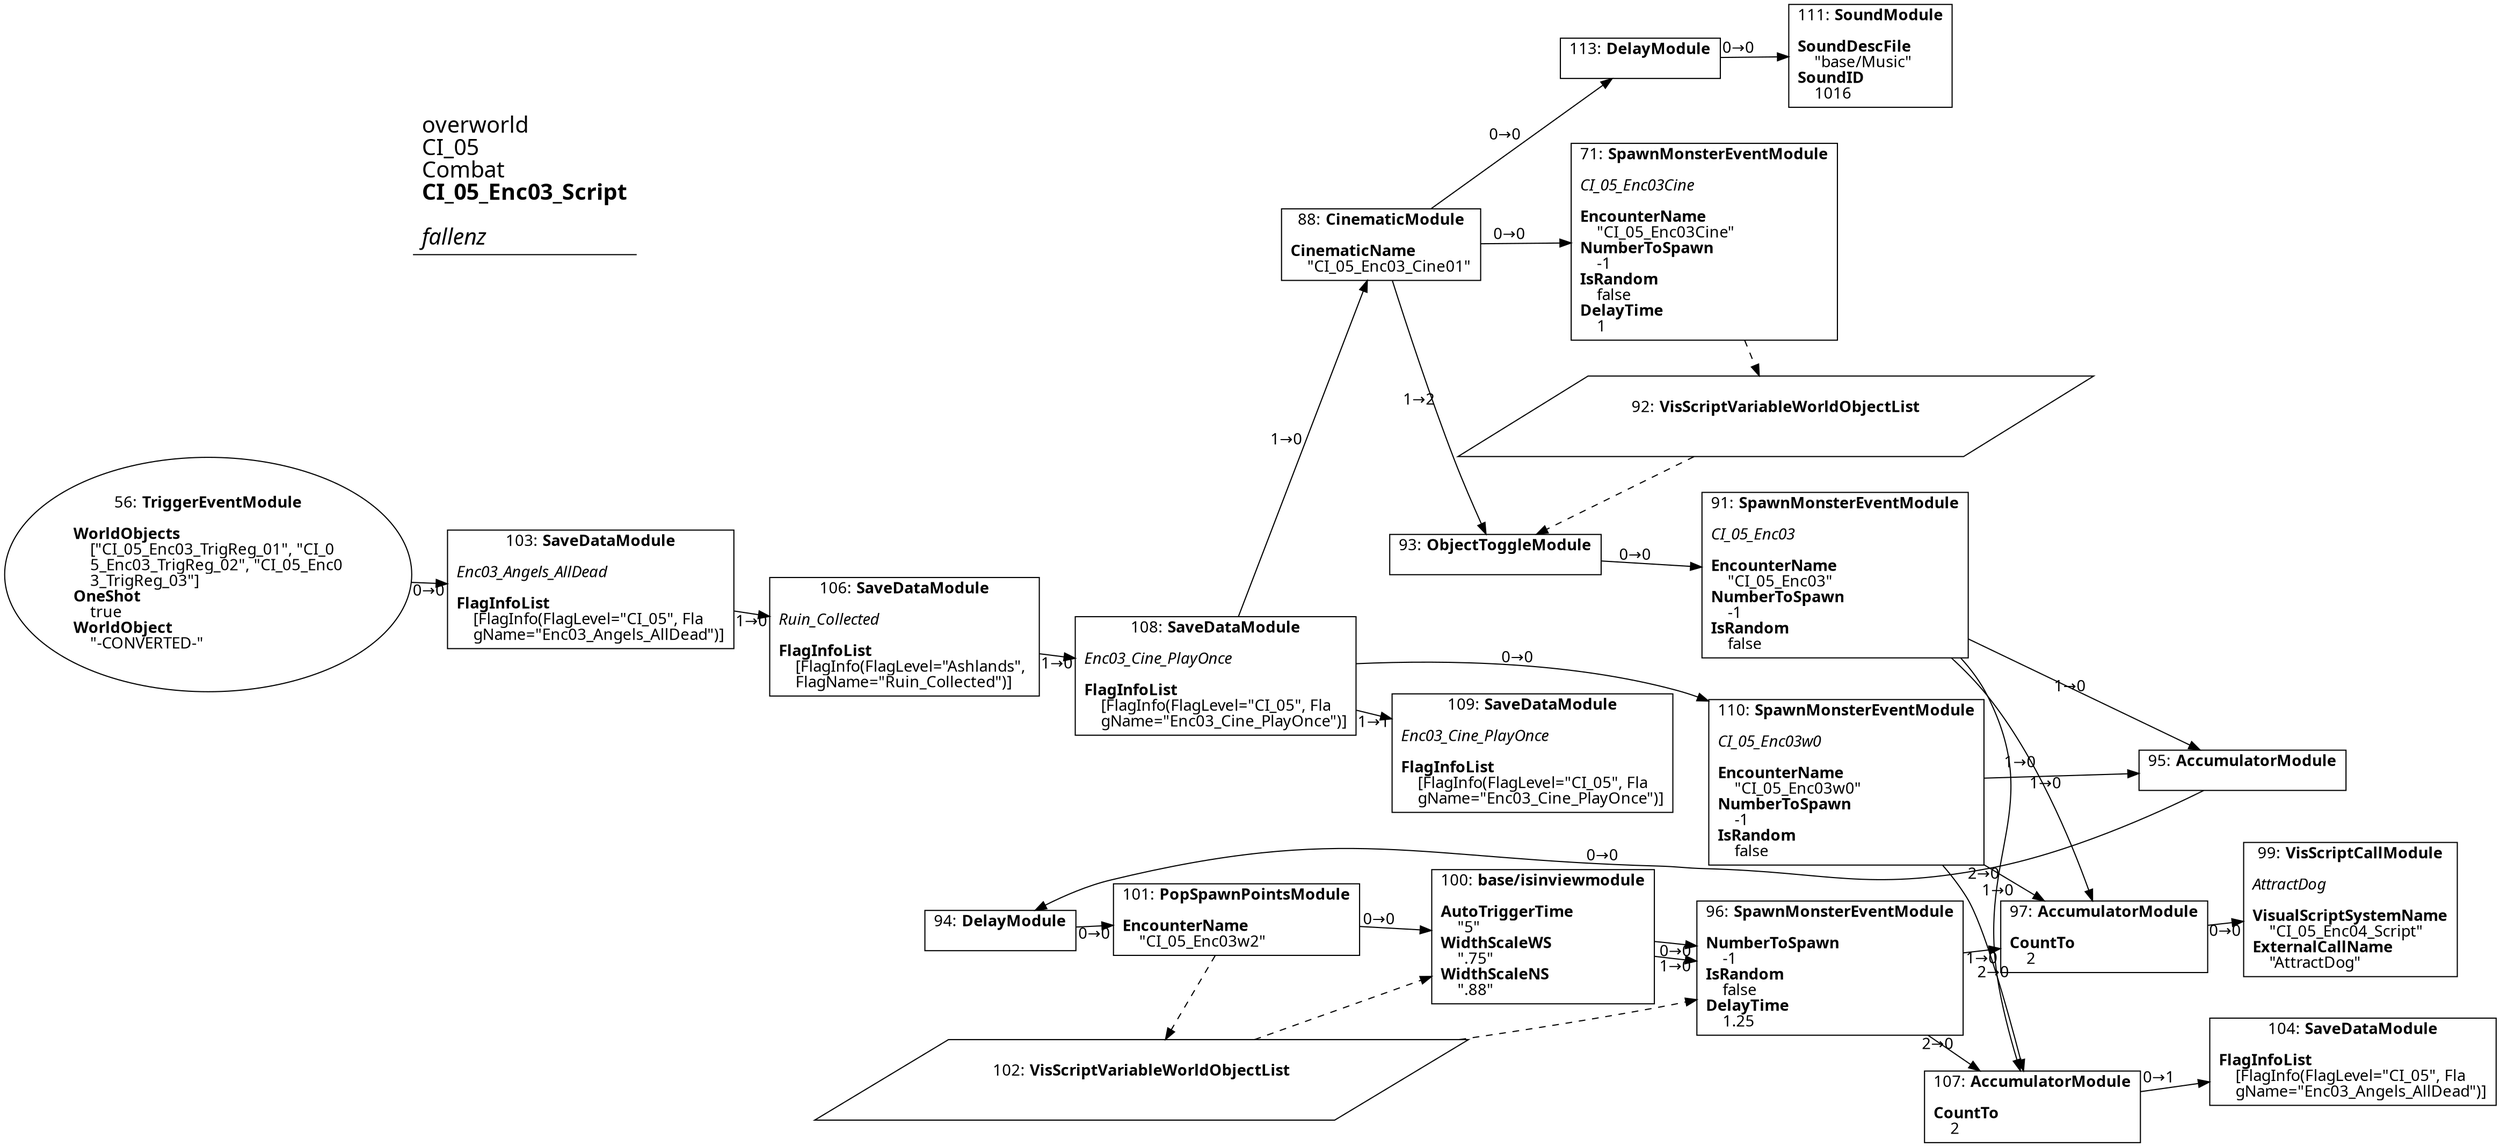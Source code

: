 digraph {
    layout = fdp;
    overlap = prism;
    sep = "+16";
    splines = spline;

    node [ shape = box ];

    graph [ fontname = "Segoe UI" ];
    node [ fontname = "Segoe UI" ];
    edge [ fontname = "Segoe UI" ];

    56 [ label = <56: <b>TriggerEventModule</b><br/><br/><b>WorldObjects</b><br align="left"/>    [&quot;CI_05_Enc03_TrigReg_01&quot;, &quot;CI_0<br align="left"/>    5_Enc03_TrigReg_02&quot;, &quot;CI_05_Enc0<br align="left"/>    3_TrigReg_03&quot;]<br align="left"/><b>OneShot</b><br align="left"/>    true<br align="left"/><b>WorldObject</b><br align="left"/>    &quot;-CONVERTED-&quot;<br align="left"/>> ];
    56 [ shape = oval ]
    56 [ pos = "-1.2490001,-1.8050001!" ];
    56 -> 103 [ label = "0→0" ];

    71 [ label = <71: <b>SpawnMonsterEventModule</b><br/><br/><i>CI_05_Enc03Cine<br align="left"/></i><br align="left"/><b>EncounterName</b><br align="left"/>    &quot;CI_05_Enc03Cine&quot;<br align="left"/><b>NumberToSpawn</b><br align="left"/>    -1<br align="left"/><b>IsRandom</b><br align="left"/>    false<br align="left"/><b>DelayTime</b><br align="left"/>    1<br align="left"/>> ];
    71 [ pos = "-0.043,-1.2880001!" ];
    71 -> 92 [ style = dashed ];

    88 [ label = <88: <b>CinematicModule</b><br/><br/><b>CinematicName</b><br align="left"/>    &quot;CI_05_Enc03_Cine01&quot;<br align="left"/>> ];
    88 [ pos = "-0.374,-1.2650001!" ];
    88 -> 71 [ label = "0→0" ];
    88 -> 93 [ label = "1→2" ];
    88 -> 113 [ label = "0→0" ];

    91 [ label = <91: <b>SpawnMonsterEventModule</b><br/><br/><i>CI_05_Enc03<br align="left"/></i><br align="left"/><b>EncounterName</b><br align="left"/>    &quot;CI_05_Enc03&quot;<br align="left"/><b>NumberToSpawn</b><br align="left"/>    -1<br align="left"/><b>IsRandom</b><br align="left"/>    false<br align="left"/>> ];
    91 [ pos = "0.011000001,-1.6340001!" ];
    91 -> 95 [ label = "1→0" ];
    91 -> 97 [ label = "1→0" ];
    91 -> 107 [ label = "2→0" ];

    92 [ label = <92: <b>VisScriptVariableWorldObjectList</b><br/><br/>> ];
    92 [ shape = parallelogram ]
    92 [ pos = "-0.011000001,-1.5430001!" ];

    93 [ label = <93: <b>ObjectToggleModule</b><br/><br/>> ];
    93 [ pos = "-0.22600001,-1.6340001!" ];
    93 -> 91 [ label = "0→0" ];
    92 -> 93 [ style = dashed ];

    94 [ label = <94: <b>DelayModule</b><br/><br/>> ];
    94 [ pos = "-0.75600004,-2.3700001!" ];
    94 -> 101 [ label = "0→0" ];

    95 [ label = <95: <b>AccumulatorModule</b><br/><br/>> ];
    95 [ pos = "0.33800003,-2.048!" ];
    95 -> 94 [ label = "0→0" ];

    96 [ label = <96: <b>SpawnMonsterEventModule</b><br/><br/><b>NumberToSpawn</b><br align="left"/>    -1<br align="left"/><b>IsRandom</b><br align="left"/>    false<br align="left"/><b>DelayTime</b><br align="left"/>    1.25<br align="left"/>> ];
    96 [ pos = "-0.057000004,-2.3690002!" ];
    96 -> 97 [ label = "1→0" ];
    96 -> 107 [ label = "2→0" ];
    102 -> 96 [ style = dashed ];

    97 [ label = <97: <b>AccumulatorModule</b><br/><br/><b>CountTo</b><br align="left"/>    2<br align="left"/>> ];
    97 [ pos = "0.30600002,-2.368!" ];
    97 -> 99 [ label = "0→0" ];

    99 [ label = <99: <b>VisScriptCallModule</b><br/><br/><i>AttractDog<br align="left"/></i><br align="left"/><b>VisualScriptSystemName</b><br align="left"/>    &quot;CI_05_Enc04_Script&quot;<br align="left"/><b>ExternalCallName</b><br align="left"/>    &quot;AttractDog&quot;<br align="left"/>> ];
    99 [ pos = "0.536,-2.367!" ];

    100 [ label = <100: <b>base/isinviewmodule</b><br/><br/><b>AutoTriggerTime</b><br align="left"/>    &quot;5&quot;<br align="left"/><b>WidthScaleWS</b><br align="left"/>    &quot;.75&quot;<br align="left"/><b>WidthScaleNS</b><br align="left"/>    &quot;.88&quot;<br align="left"/>> ];
    100 [ pos = "-0.34800002,-2.3700001!" ];
    100 -> 96 [ label = "0→0" ];
    100 -> 96 [ label = "1→0" ];
    102 -> 100 [ style = dashed ];

    101 [ label = <101: <b>PopSpawnPointsModule</b><br/><br/><b>EncounterName</b><br align="left"/>    &quot;CI_05_Enc03w2&quot;<br align="left"/>> ];
    101 [ pos = "-0.59300005,-2.3700001!" ];
    101 -> 100 [ label = "0→0" ];
    101 -> 102 [ style = dashed ];

    102 [ label = <102: <b>VisScriptVariableWorldObjectList</b><br/><br/>> ];
    102 [ shape = parallelogram ]
    102 [ pos = "-0.568,-2.502!" ];

    103 [ label = <103: <b>SaveDataModule</b><br/><br/><i>Enc03_Angels_AllDead<br align="left"/></i><br align="left"/><b>FlagInfoList</b><br align="left"/>    [FlagInfo(FlagLevel=&quot;CI_05&quot;, Fla<br align="left"/>    gName=&quot;Enc03_Angels_AllDead&quot;)]<br align="left"/>> ];
    103 [ pos = "-1.0070001,-1.8050001!" ];
    103 -> 106 [ label = "1→0" ];

    104 [ label = <104: <b>SaveDataModule</b><br/><br/><b>FlagInfoList</b><br align="left"/>    [FlagInfo(FlagLevel=&quot;CI_05&quot;, Fla<br align="left"/>    gName=&quot;Enc03_Angels_AllDead&quot;)]<br align="left"/>> ];
    104 [ pos = "0.595,-2.6100001!" ];

    106 [ label = <106: <b>SaveDataModule</b><br/><br/><i>Ruin_Collected<br align="left"/></i><br align="left"/><b>FlagInfoList</b><br align="left"/>    [FlagInfo(FlagLevel=&quot;Ashlands&quot;, <br align="left"/>    FlagName=&quot;Ruin_Collected&quot;)]<br align="left"/>> ];
    106 [ pos = "-0.78000003,-1.8280001!" ];
    106 -> 108 [ label = "1→0" ];

    107 [ label = <107: <b>AccumulatorModule</b><br/><br/><b>CountTo</b><br align="left"/>    2<br align="left"/>> ];
    107 [ pos = "0.30400002,-2.615!" ];
    107 -> 104 [ label = "0→1" ];

    108 [ label = <108: <b>SaveDataModule</b><br/><br/><i>Enc03_Cine_PlayOnce<br align="left"/></i><br align="left"/><b>FlagInfoList</b><br align="left"/>    [FlagInfo(FlagLevel=&quot;CI_05&quot;, Fla<br align="left"/>    gName=&quot;Enc03_Cine_PlayOnce&quot;)]<br align="left"/>> ];
    108 [ pos = "-0.53400004,-1.8500001!" ];
    108 -> 109 [ label = "1→1" ];
    108 -> 88 [ label = "1→0" ];
    108 -> 110 [ label = "0→0" ];

    109 [ label = <109: <b>SaveDataModule</b><br/><br/><i>Enc03_Cine_PlayOnce<br align="left"/></i><br align="left"/><b>FlagInfoList</b><br align="left"/>    [FlagInfo(FlagLevel=&quot;CI_05&quot;, Fla<br align="left"/>    gName=&quot;Enc03_Cine_PlayOnce&quot;)]<br align="left"/>> ];
    109 [ pos = "-0.303,-1.9390001!" ];

    110 [ label = <110: <b>SpawnMonsterEventModule</b><br/><br/><i>CI_05_Enc03w0<br align="left"/></i><br align="left"/><b>EncounterName</b><br align="left"/>    &quot;CI_05_Enc03w0&quot;<br align="left"/><b>NumberToSpawn</b><br align="left"/>    -1<br align="left"/><b>IsRandom</b><br align="left"/>    false<br align="left"/>> ];
    110 [ pos = "-0.043,-2.0170002!" ];
    110 -> 95 [ label = "1→0" ];
    110 -> 97 [ label = "1→0" ];
    110 -> 107 [ label = "2→0" ];

    111 [ label = <111: <b>SoundModule</b><br/><br/><b>SoundDescFile</b><br align="left"/>    &quot;base/Music&quot;<br align="left"/><b>SoundID</b><br align="left"/>    1016<br align="left"/>> ];
    111 [ pos = "0.156,-1.052!" ];

    113 [ label = <113: <b>DelayModule</b><br/><br/>> ];
    113 [ pos = "-0.05,-1.052!" ];
    113 -> 111 [ label = "0→0" ];

    title [ pos = "-1.25,-1.051!" ];
    title [ shape = underline ];
    title [ label = <<font point-size="20">overworld<br align="left"/>CI_05<br align="left"/>Combat<br align="left"/><b>CI_05_Enc03_Script</b><br align="left"/><br/><i>fallenz</i><br align="left"/></font>> ];
}
